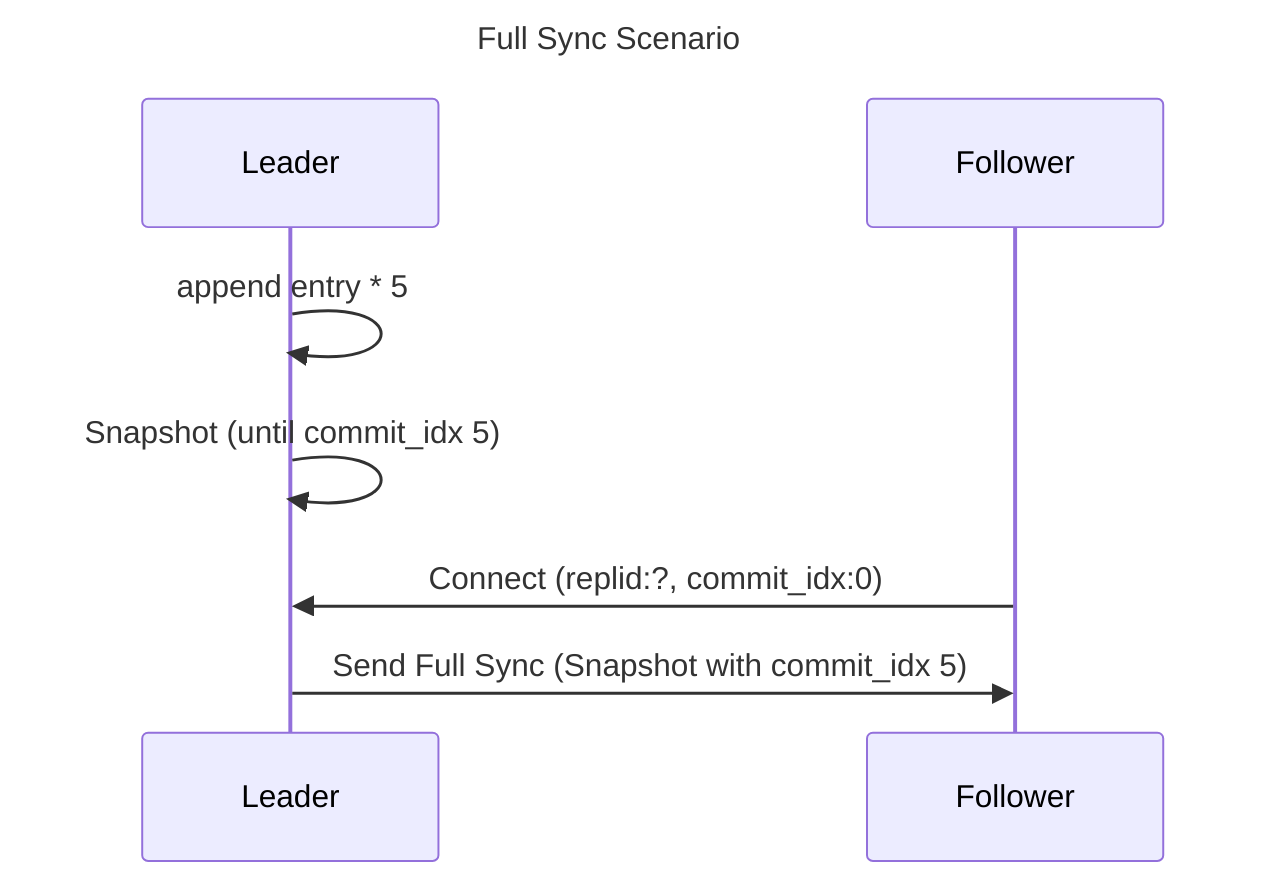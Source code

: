 ---
title: Full Sync Scenario
---
sequenceDiagram
    participant L as Leader
    participant F as Follower
    L ->> L: append entry * 5
    L ->> L: Snapshot (until commit_idx 5)
    F ->> L: Connect (replid:?, commit_idx:0)
    L ->> F: Send Full Sync (Snapshot with commit_idx 5)